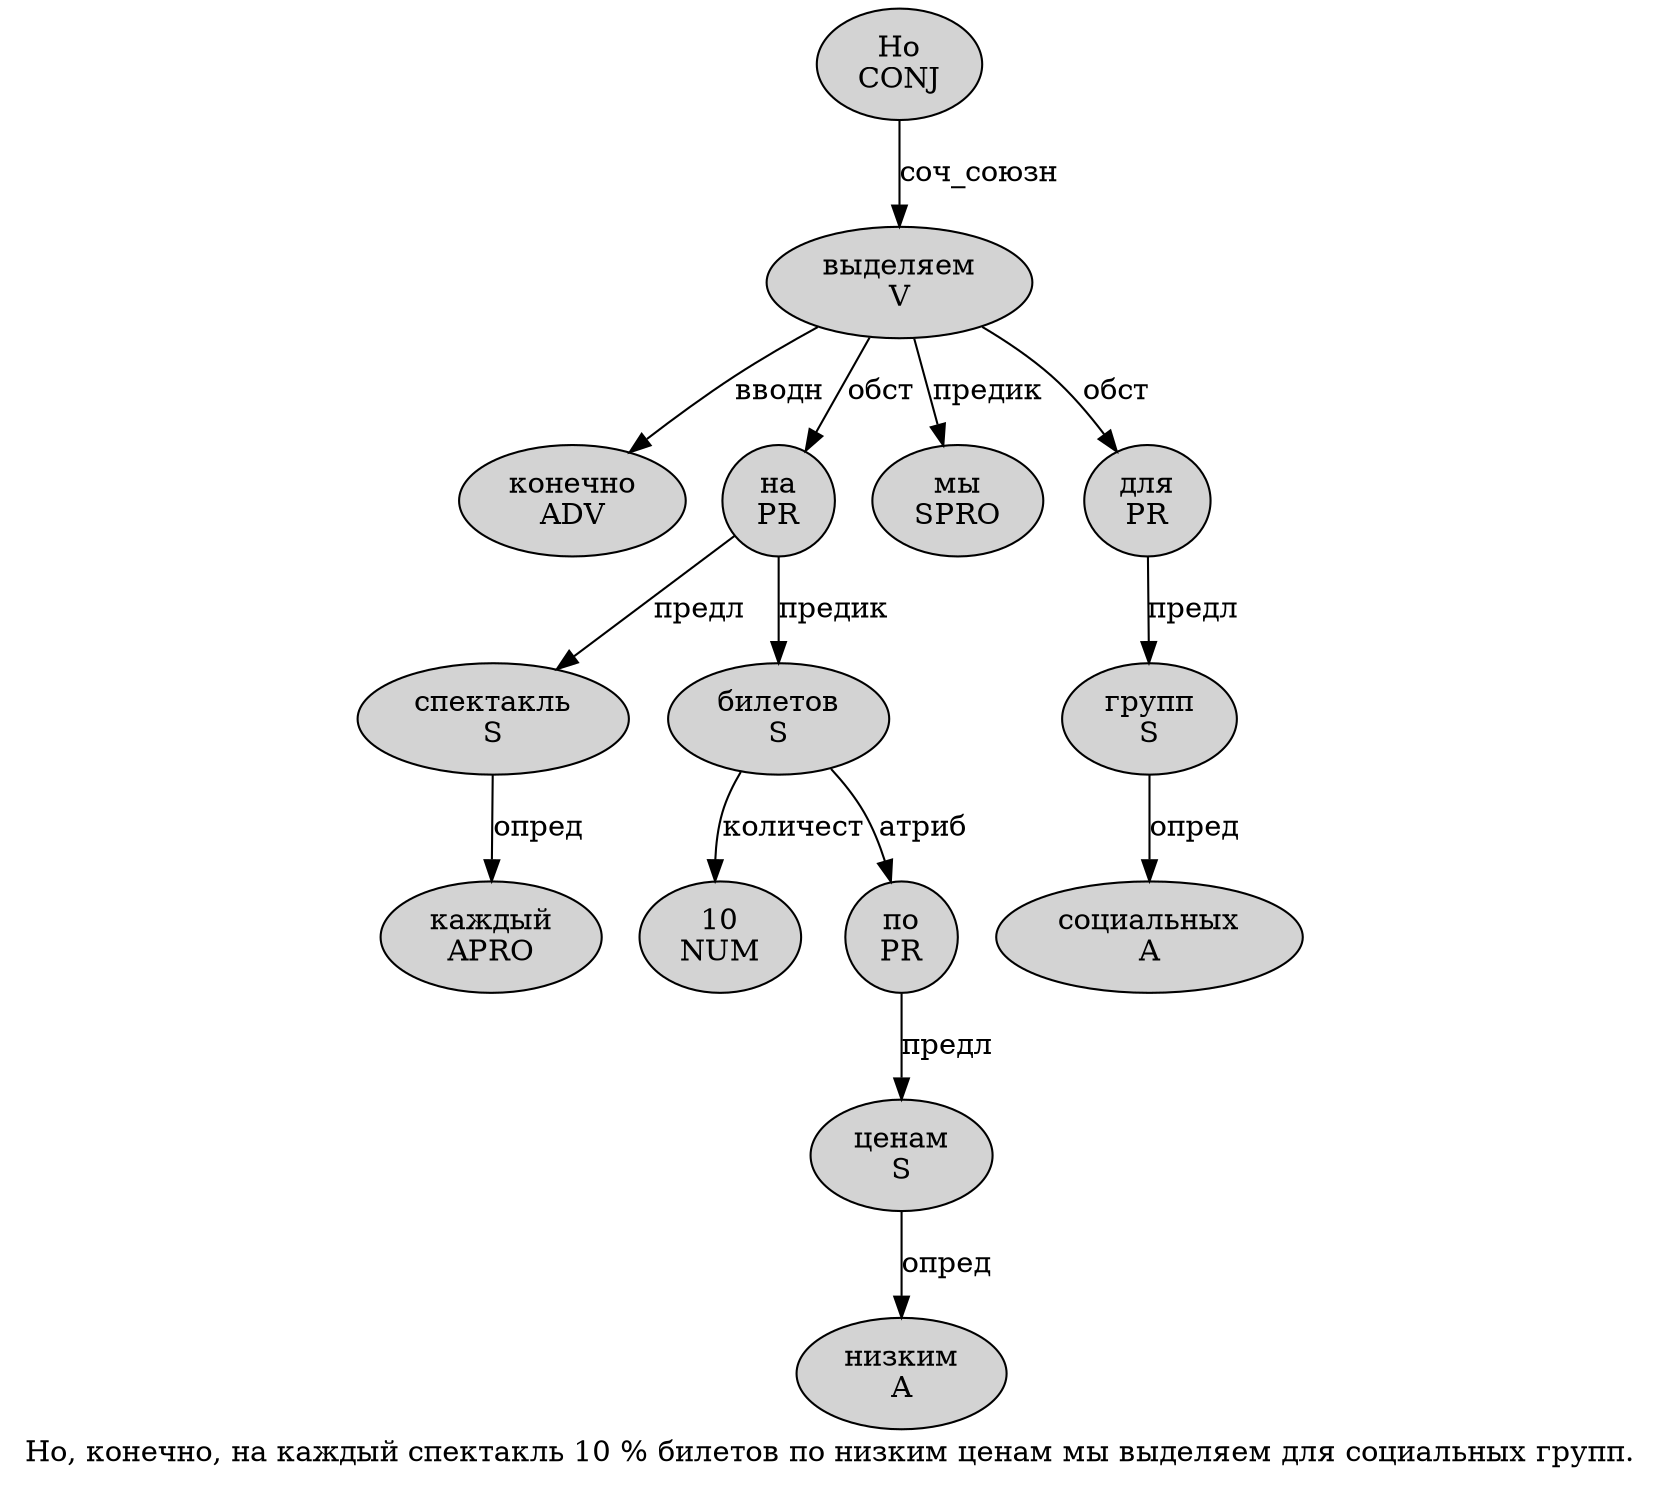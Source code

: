 digraph SENTENCE_239 {
	graph [label="Но, конечно, на каждый спектакль 10 % билетов по низким ценам мы выделяем для социальных групп."]
	node [style=filled]
		0 [label="Но
CONJ" color="" fillcolor=lightgray penwidth=1 shape=ellipse]
		2 [label="конечно
ADV" color="" fillcolor=lightgray penwidth=1 shape=ellipse]
		4 [label="на
PR" color="" fillcolor=lightgray penwidth=1 shape=ellipse]
		5 [label="каждый
APRO" color="" fillcolor=lightgray penwidth=1 shape=ellipse]
		6 [label="спектакль
S" color="" fillcolor=lightgray penwidth=1 shape=ellipse]
		7 [label="10
NUM" color="" fillcolor=lightgray penwidth=1 shape=ellipse]
		9 [label="билетов
S" color="" fillcolor=lightgray penwidth=1 shape=ellipse]
		10 [label="по
PR" color="" fillcolor=lightgray penwidth=1 shape=ellipse]
		11 [label="низким
A" color="" fillcolor=lightgray penwidth=1 shape=ellipse]
		12 [label="ценам
S" color="" fillcolor=lightgray penwidth=1 shape=ellipse]
		13 [label="мы
SPRO" color="" fillcolor=lightgray penwidth=1 shape=ellipse]
		14 [label="выделяем
V" color="" fillcolor=lightgray penwidth=1 shape=ellipse]
		15 [label="для
PR" color="" fillcolor=lightgray penwidth=1 shape=ellipse]
		16 [label="социальных
A" color="" fillcolor=lightgray penwidth=1 shape=ellipse]
		17 [label="групп
S" color="" fillcolor=lightgray penwidth=1 shape=ellipse]
			0 -> 14 [label="соч_союзн"]
			14 -> 2 [label="вводн"]
			14 -> 4 [label="обст"]
			14 -> 13 [label="предик"]
			14 -> 15 [label="обст"]
			6 -> 5 [label="опред"]
			10 -> 12 [label="предл"]
			17 -> 16 [label="опред"]
			15 -> 17 [label="предл"]
			12 -> 11 [label="опред"]
			9 -> 7 [label="количест"]
			9 -> 10 [label="атриб"]
			4 -> 6 [label="предл"]
			4 -> 9 [label="предик"]
}